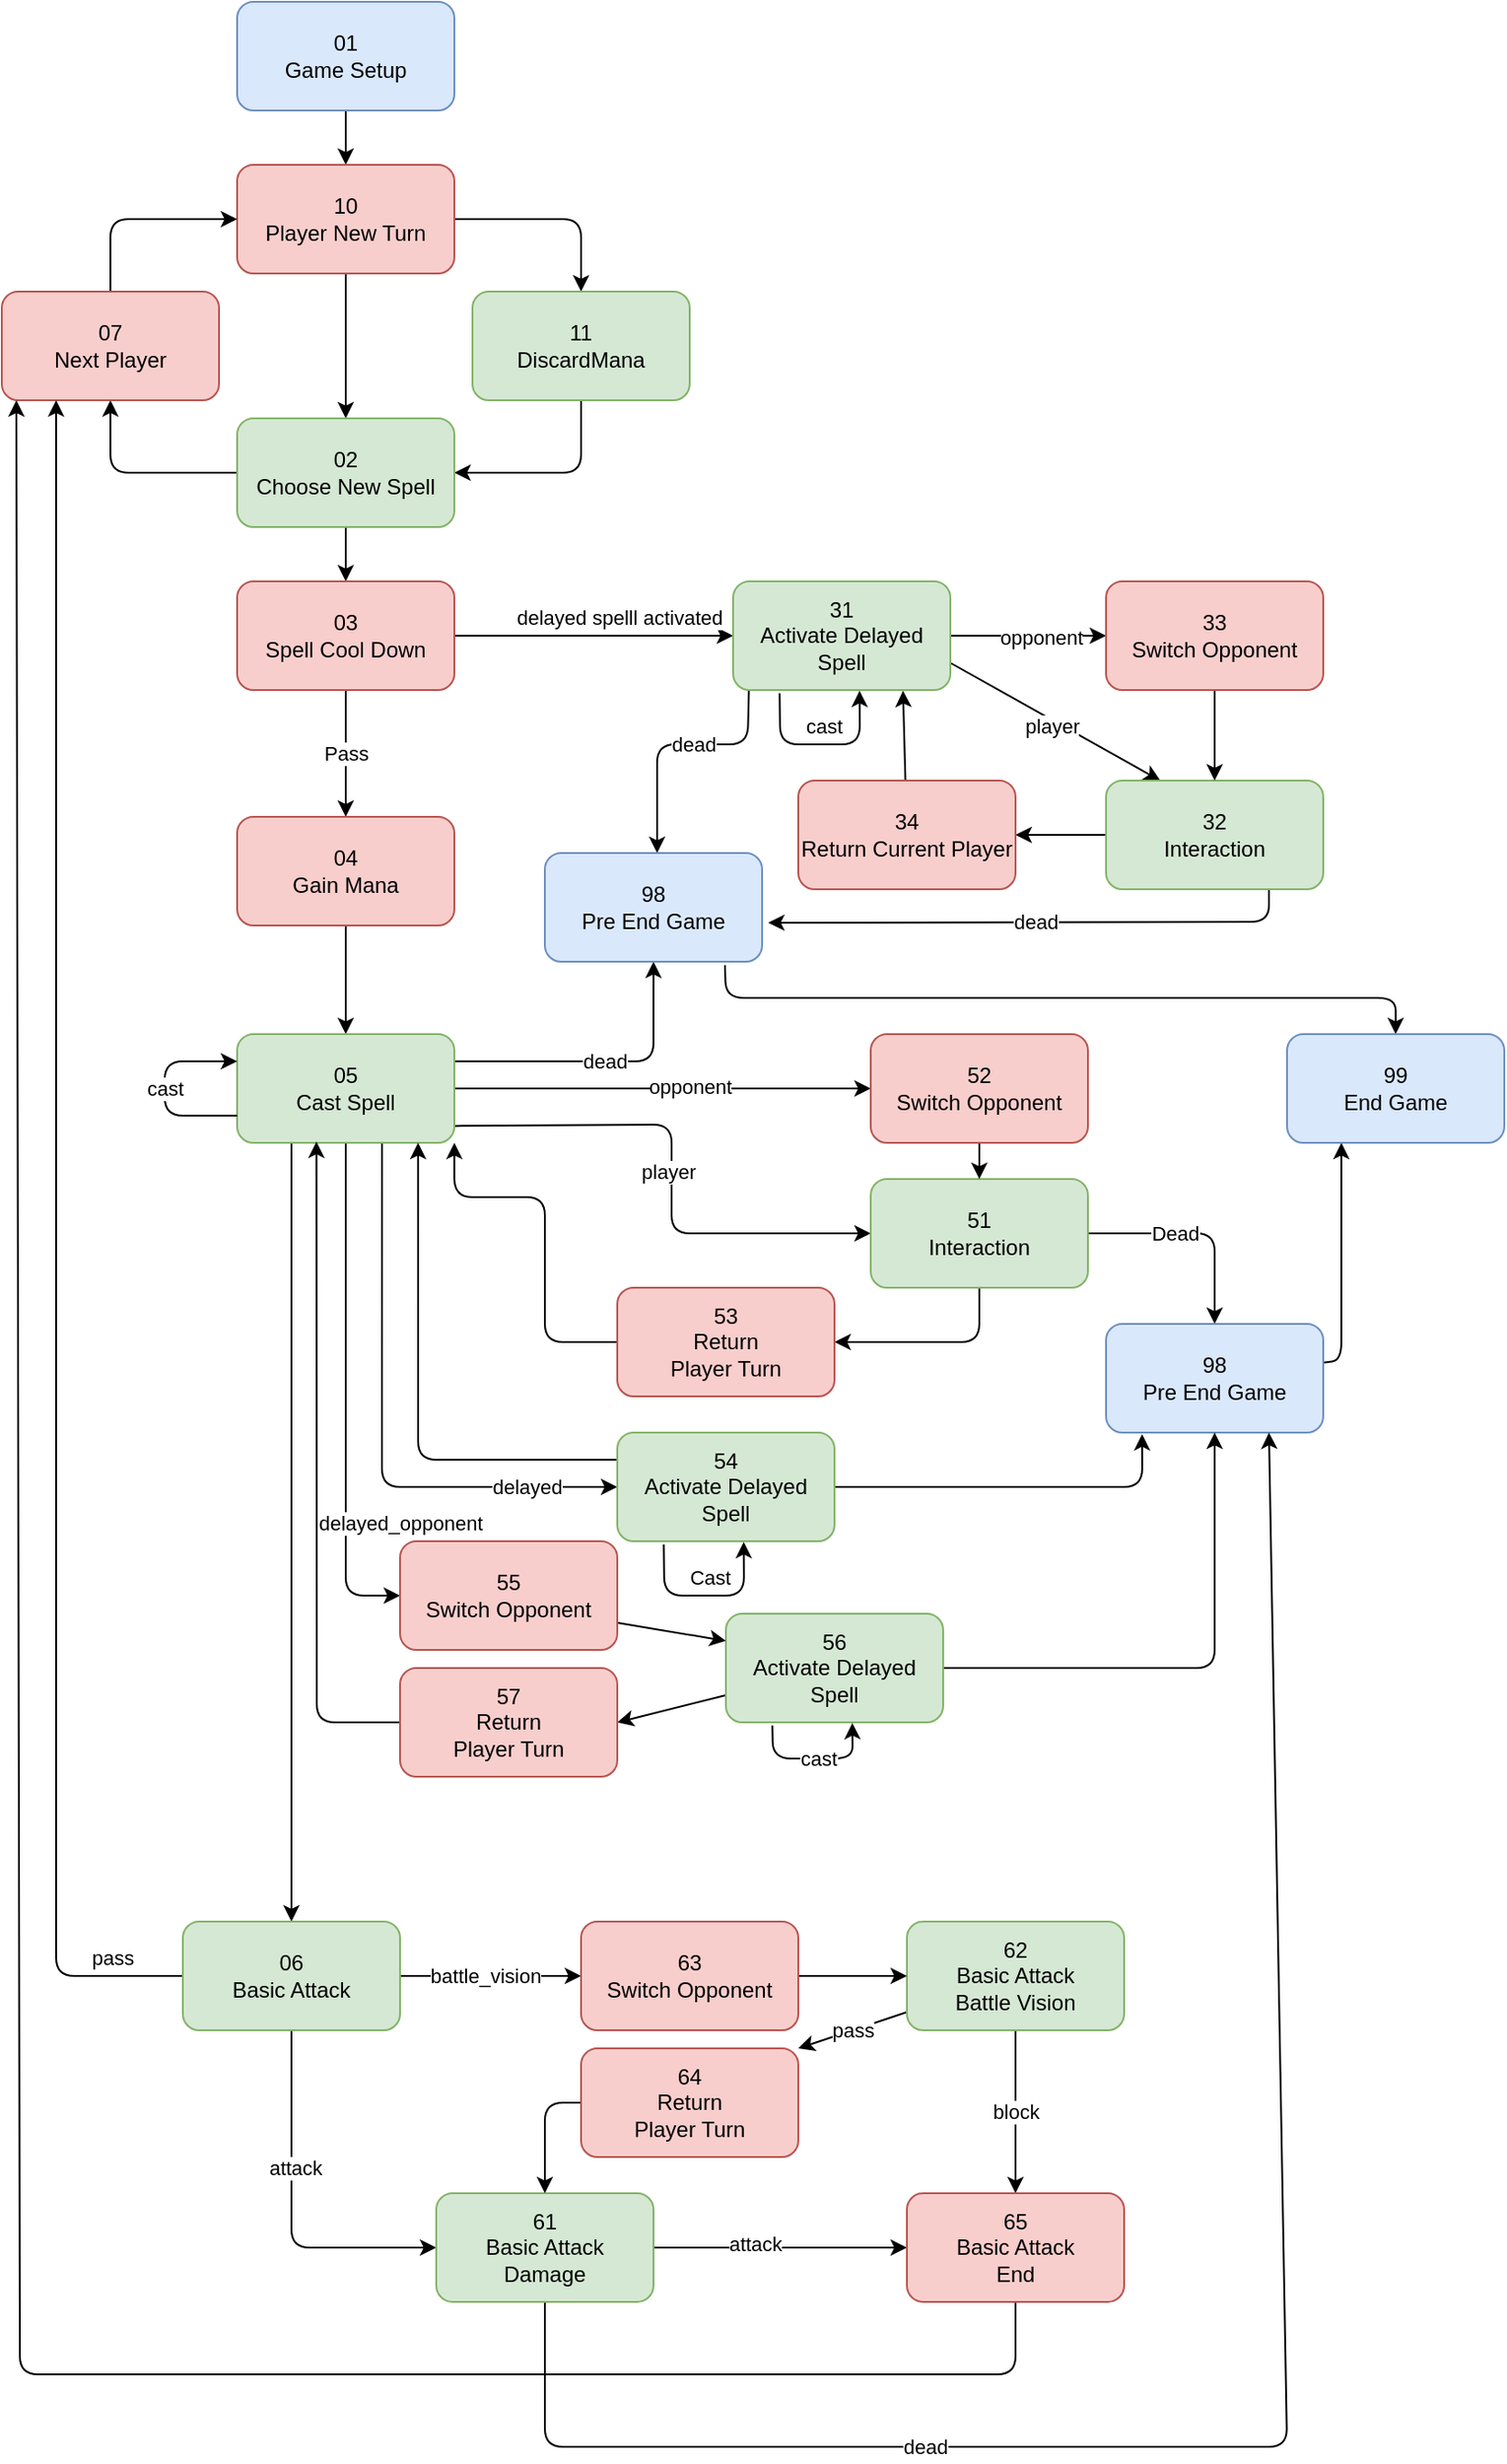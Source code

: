 <mxfile>
    <diagram id="Jz13gS_Q70k1M3QYqbhz" name="Page-1">
        <mxGraphModel dx="1551" dy="1027" grid="1" gridSize="10" guides="1" tooltips="1" connect="1" arrows="1" fold="1" page="1" pageScale="1" pageWidth="850" pageHeight="1400" math="0" shadow="0">
            <root>
                <mxCell id="0"/>
                <mxCell id="1" parent="0"/>
                <mxCell id="4" value="" style="edgeStyle=none;html=1;" edge="1" parent="1" source="2" target="3">
                    <mxGeometry relative="1" as="geometry"/>
                </mxCell>
                <mxCell id="2" value="01&lt;br&gt;Game Setup" style="rounded=1;whiteSpace=wrap;html=1;fillColor=#dae8fc;strokeColor=#6c8ebf;" vertex="1" parent="1">
                    <mxGeometry x="140" y="10" width="120" height="60" as="geometry"/>
                </mxCell>
                <mxCell id="6" style="edgeStyle=none;html=1;entryX=0.5;entryY=0;entryDx=0;entryDy=0;" edge="1" parent="1" source="3" target="5">
                    <mxGeometry relative="1" as="geometry">
                        <Array as="points">
                            <mxPoint x="330" y="130"/>
                        </Array>
                    </mxGeometry>
                </mxCell>
                <mxCell id="8" value="" style="edgeStyle=none;html=1;" edge="1" parent="1" source="3" target="7">
                    <mxGeometry relative="1" as="geometry"/>
                </mxCell>
                <mxCell id="3" value="10&lt;br&gt;Player New Turn" style="whiteSpace=wrap;html=1;fillColor=#f8cecc;strokeColor=#b85450;rounded=1;" vertex="1" parent="1">
                    <mxGeometry x="140" y="100" width="120" height="60" as="geometry"/>
                </mxCell>
                <mxCell id="9" style="edgeStyle=none;html=1;entryX=1;entryY=0.5;entryDx=0;entryDy=0;" edge="1" parent="1" source="5" target="7">
                    <mxGeometry relative="1" as="geometry">
                        <Array as="points">
                            <mxPoint x="330" y="270"/>
                        </Array>
                    </mxGeometry>
                </mxCell>
                <mxCell id="5" value="11&lt;br&gt;DiscardMana" style="whiteSpace=wrap;html=1;fillColor=#d5e8d4;strokeColor=#82b366;rounded=1;" vertex="1" parent="1">
                    <mxGeometry x="270" y="170" width="120" height="60" as="geometry"/>
                </mxCell>
                <mxCell id="11" style="edgeStyle=none;html=1;entryX=0.5;entryY=1;entryDx=0;entryDy=0;" edge="1" parent="1" source="7" target="10">
                    <mxGeometry relative="1" as="geometry">
                        <Array as="points">
                            <mxPoint x="70" y="270"/>
                        </Array>
                    </mxGeometry>
                </mxCell>
                <mxCell id="14" value="" style="edgeStyle=none;html=1;" edge="1" parent="1" source="7" target="13">
                    <mxGeometry relative="1" as="geometry"/>
                </mxCell>
                <mxCell id="7" value="02&lt;br&gt;Choose New Spell" style="whiteSpace=wrap;html=1;fillColor=#d5e8d4;strokeColor=#82b366;rounded=1;" vertex="1" parent="1">
                    <mxGeometry x="140" y="240" width="120" height="60" as="geometry"/>
                </mxCell>
                <mxCell id="12" style="edgeStyle=none;html=1;entryX=0;entryY=0.5;entryDx=0;entryDy=0;" edge="1" parent="1" source="10" target="3">
                    <mxGeometry relative="1" as="geometry">
                        <Array as="points">
                            <mxPoint x="70" y="130"/>
                        </Array>
                    </mxGeometry>
                </mxCell>
                <mxCell id="10" value="07&lt;br&gt;Next Player&lt;br&gt;" style="whiteSpace=wrap;html=1;fillColor=#f8cecc;strokeColor=#b85450;rounded=1;" vertex="1" parent="1">
                    <mxGeometry x="10" y="170" width="120" height="60" as="geometry"/>
                </mxCell>
                <mxCell id="16" value="Pass" style="edgeStyle=none;html=1;entryX=0.5;entryY=0;entryDx=0;entryDy=0;" edge="1" parent="1" source="13" target="15">
                    <mxGeometry relative="1" as="geometry"/>
                </mxCell>
                <mxCell id="22" value="" style="edgeStyle=none;html=1;" edge="1" parent="1" source="13" target="21">
                    <mxGeometry relative="1" as="geometry"/>
                </mxCell>
                <mxCell id="25" value="delayed spelll activated" style="edgeLabel;html=1;align=center;verticalAlign=middle;resizable=0;points=[];" vertex="1" connectable="0" parent="22">
                    <mxGeometry x="0.179" y="2" relative="1" as="geometry">
                        <mxPoint y="-8" as="offset"/>
                    </mxGeometry>
                </mxCell>
                <mxCell id="13" value="03&lt;br&gt;Spell Cool Down" style="whiteSpace=wrap;html=1;fillColor=#f8cecc;strokeColor=#b85450;rounded=1;" vertex="1" parent="1">
                    <mxGeometry x="140" y="330" width="120" height="60" as="geometry"/>
                </mxCell>
                <mxCell id="45" style="edgeStyle=none;html=1;entryX=0.5;entryY=0;entryDx=0;entryDy=0;" edge="1" parent="1" source="15" target="44">
                    <mxGeometry relative="1" as="geometry"/>
                </mxCell>
                <mxCell id="15" value="04&lt;br&gt;Gain Mana" style="whiteSpace=wrap;html=1;fillColor=#f8cecc;strokeColor=#b85450;rounded=1;" vertex="1" parent="1">
                    <mxGeometry x="140" y="460" width="120" height="60" as="geometry"/>
                </mxCell>
                <mxCell id="31" value="player" style="edgeStyle=none;html=1;entryX=0.25;entryY=0;entryDx=0;entryDy=0;exitX=1;exitY=0.75;exitDx=0;exitDy=0;" edge="1" parent="1" source="21" target="30">
                    <mxGeometry x="-0.008" y="-3" relative="1" as="geometry">
                        <Array as="points"/>
                        <mxPoint as="offset"/>
                    </mxGeometry>
                </mxCell>
                <mxCell id="33" style="edgeStyle=none;html=1;entryX=0;entryY=0.5;entryDx=0;entryDy=0;" edge="1" parent="1" source="21" target="32">
                    <mxGeometry relative="1" as="geometry">
                        <Array as="points">
                            <mxPoint x="570" y="360"/>
                        </Array>
                    </mxGeometry>
                </mxCell>
                <mxCell id="34" value="opponent" style="edgeLabel;html=1;align=center;verticalAlign=middle;resizable=0;points=[];" vertex="1" connectable="0" parent="33">
                    <mxGeometry x="0.151" y="-1" relative="1" as="geometry">
                        <mxPoint as="offset"/>
                    </mxGeometry>
                </mxCell>
                <mxCell id="90" value="dead" style="edgeStyle=none;html=1;entryX=0.5;entryY=0;entryDx=0;entryDy=0;exitX=0.056;exitY=0.99;exitDx=0;exitDy=0;exitPerimeter=0;" edge="1" parent="1">
                    <mxGeometry x="-0.138" relative="1" as="geometry">
                        <mxPoint x="422.72" y="389.4" as="sourcePoint"/>
                        <mxPoint x="372" y="480" as="targetPoint"/>
                        <Array as="points">
                            <mxPoint x="422" y="420"/>
                            <mxPoint x="372" y="420"/>
                        </Array>
                        <mxPoint as="offset"/>
                    </mxGeometry>
                </mxCell>
                <mxCell id="21" value="31&lt;br&gt;Activate Delayed Spell" style="whiteSpace=wrap;html=1;fillColor=#d5e8d4;strokeColor=#82b366;rounded=1;" vertex="1" parent="1">
                    <mxGeometry x="414" y="330" width="120" height="60" as="geometry"/>
                </mxCell>
                <mxCell id="28" value="" style="endArrow=classic;html=1;exitX=0.214;exitY=1.03;exitDx=0;exitDy=0;exitPerimeter=0;entryX=0.582;entryY=1.006;entryDx=0;entryDy=0;entryPerimeter=0;" edge="1" parent="1" source="21" target="21">
                    <mxGeometry width="50" height="50" relative="1" as="geometry">
                        <mxPoint x="420" y="410" as="sourcePoint"/>
                        <mxPoint x="510" y="390" as="targetPoint"/>
                        <Array as="points">
                            <mxPoint x="440" y="420"/>
                            <mxPoint x="484" y="420"/>
                        </Array>
                    </mxGeometry>
                </mxCell>
                <mxCell id="29" value="cast" style="edgeLabel;html=1;align=center;verticalAlign=middle;resizable=0;points=[];" vertex="1" connectable="0" parent="28">
                    <mxGeometry x="-0.149" y="-1" relative="1" as="geometry">
                        <mxPoint x="8" y="-11" as="offset"/>
                    </mxGeometry>
                </mxCell>
                <mxCell id="88" style="edgeStyle=none;html=1;entryX=1;entryY=0.5;entryDx=0;entryDy=0;" edge="1" parent="1" source="30" target="41">
                    <mxGeometry relative="1" as="geometry"/>
                </mxCell>
                <mxCell id="92" value="dead" style="edgeStyle=none;html=1;entryX=1.028;entryY=0.641;entryDx=0;entryDy=0;exitX=0.75;exitY=1;exitDx=0;exitDy=0;entryPerimeter=0;" edge="1" parent="1" source="30" target="64">
                    <mxGeometry relative="1" as="geometry">
                        <Array as="points">
                            <mxPoint x="710" y="518"/>
                        </Array>
                    </mxGeometry>
                </mxCell>
                <mxCell id="30" value="32&lt;br&gt;Interaction" style="whiteSpace=wrap;html=1;fillColor=#d5e8d4;strokeColor=#82b366;rounded=1;" vertex="1" parent="1">
                    <mxGeometry x="620" y="440" width="120" height="60" as="geometry"/>
                </mxCell>
                <mxCell id="35" style="edgeStyle=none;html=1;entryX=0.5;entryY=0;entryDx=0;entryDy=0;exitX=0.5;exitY=1;exitDx=0;exitDy=0;" edge="1" parent="1" source="32" target="30">
                    <mxGeometry relative="1" as="geometry"/>
                </mxCell>
                <mxCell id="32" value="33&lt;br&gt;Switch Opponent" style="whiteSpace=wrap;html=1;fillColor=#f8cecc;strokeColor=#b85450;rounded=1;" vertex="1" parent="1">
                    <mxGeometry x="620" y="330" width="120" height="60" as="geometry"/>
                </mxCell>
                <mxCell id="43" style="edgeStyle=none;html=1;entryX=0.782;entryY=1.007;entryDx=0;entryDy=0;entryPerimeter=0;" edge="1" parent="1" source="41" target="21">
                    <mxGeometry relative="1" as="geometry"/>
                </mxCell>
                <mxCell id="41" value="34&lt;br&gt;Return Current Player" style="whiteSpace=wrap;html=1;fillColor=#f8cecc;strokeColor=#b85450;rounded=1;" vertex="1" parent="1">
                    <mxGeometry x="450" y="440" width="120" height="60" as="geometry"/>
                </mxCell>
                <mxCell id="52" style="edgeStyle=none;html=1;entryX=0;entryY=0.5;entryDx=0;entryDy=0;" edge="1" parent="1" source="44" target="50">
                    <mxGeometry relative="1" as="geometry"/>
                </mxCell>
                <mxCell id="56" value="opponent" style="edgeLabel;html=1;align=center;verticalAlign=middle;resizable=0;points=[];" vertex="1" connectable="0" parent="52">
                    <mxGeometry x="0.127" y="1" relative="1" as="geometry">
                        <mxPoint as="offset"/>
                    </mxGeometry>
                </mxCell>
                <mxCell id="55" style="edgeStyle=none;html=1;entryX=0;entryY=0.5;entryDx=0;entryDy=0;exitX=1.001;exitY=0.845;exitDx=0;exitDy=0;exitPerimeter=0;" edge="1" parent="1" source="44" target="49">
                    <mxGeometry relative="1" as="geometry">
                        <Array as="points">
                            <mxPoint x="380" y="630"/>
                            <mxPoint x="380" y="690"/>
                        </Array>
                    </mxGeometry>
                </mxCell>
                <mxCell id="57" value="player" style="edgeLabel;html=1;align=center;verticalAlign=middle;resizable=0;points=[];" vertex="1" connectable="0" parent="55">
                    <mxGeometry x="0.133" y="-2" relative="1" as="geometry">
                        <mxPoint y="-18" as="offset"/>
                    </mxGeometry>
                </mxCell>
                <mxCell id="59" style="edgeStyle=none;html=1;entryX=0.5;entryY=0;entryDx=0;entryDy=0;exitX=0.25;exitY=1;exitDx=0;exitDy=0;" edge="1" parent="1" source="44" target="58">
                    <mxGeometry relative="1" as="geometry">
                        <Array as="points">
                            <mxPoint x="170" y="720"/>
                        </Array>
                    </mxGeometry>
                </mxCell>
                <mxCell id="65" value="dead" style="edgeStyle=none;html=1;exitX=1;exitY=0.25;exitDx=0;exitDy=0;entryX=0.5;entryY=1;entryDx=0;entryDy=0;" edge="1" parent="1" source="44" target="64">
                    <mxGeometry relative="1" as="geometry">
                        <Array as="points">
                            <mxPoint x="370" y="595"/>
                        </Array>
                    </mxGeometry>
                </mxCell>
                <mxCell id="68" value="delayed" style="edgeStyle=none;html=1;exitX=0.667;exitY=1;exitDx=0;exitDy=0;exitPerimeter=0;entryX=0;entryY=0.5;entryDx=0;entryDy=0;" edge="1" parent="1" source="44" target="76">
                    <mxGeometry x="0.688" relative="1" as="geometry">
                        <mxPoint x="360" y="860" as="targetPoint"/>
                        <Array as="points">
                            <mxPoint x="220" y="770"/>
                            <mxPoint x="220" y="830"/>
                            <mxPoint x="320" y="830"/>
                        </Array>
                        <mxPoint as="offset"/>
                    </mxGeometry>
                </mxCell>
                <mxCell id="101" style="edgeStyle=none;html=1;entryX=0;entryY=0.5;entryDx=0;entryDy=0;" edge="1" parent="1" source="44" target="99">
                    <mxGeometry relative="1" as="geometry">
                        <Array as="points">
                            <mxPoint x="200" y="890"/>
                        </Array>
                    </mxGeometry>
                </mxCell>
                <mxCell id="106" value="delayed_opponent" style="edgeLabel;html=1;align=center;verticalAlign=middle;resizable=0;points=[];" vertex="1" connectable="0" parent="101">
                    <mxGeometry x="0.498" y="-2" relative="1" as="geometry">
                        <mxPoint x="32" as="offset"/>
                    </mxGeometry>
                </mxCell>
                <mxCell id="44" value="05&lt;br&gt;Cast Spell" style="whiteSpace=wrap;html=1;fillColor=#d5e8d4;strokeColor=#82b366;rounded=1;" vertex="1" parent="1">
                    <mxGeometry x="140" y="580" width="120" height="60" as="geometry"/>
                </mxCell>
                <mxCell id="47" value="cast" style="endArrow=classic;html=1;exitX=0;exitY=0.75;exitDx=0;exitDy=0;entryX=0;entryY=0.25;entryDx=0;entryDy=0;" edge="1" parent="1" source="44" target="44">
                    <mxGeometry width="50" height="50" relative="1" as="geometry">
                        <mxPoint x="60" y="630" as="sourcePoint"/>
                        <mxPoint x="110" y="580" as="targetPoint"/>
                        <Array as="points">
                            <mxPoint x="100" y="625"/>
                            <mxPoint x="100" y="595"/>
                        </Array>
                    </mxGeometry>
                </mxCell>
                <mxCell id="54" style="edgeStyle=none;html=1;entryX=1;entryY=0.5;entryDx=0;entryDy=0;" edge="1" parent="1" source="49" target="51">
                    <mxGeometry relative="1" as="geometry">
                        <Array as="points">
                            <mxPoint x="550" y="750"/>
                        </Array>
                    </mxGeometry>
                </mxCell>
                <mxCell id="62" style="edgeStyle=none;html=1;entryX=0.5;entryY=0;entryDx=0;entryDy=0;" edge="1" parent="1" source="49" target="61">
                    <mxGeometry relative="1" as="geometry">
                        <Array as="points">
                            <mxPoint x="680" y="690"/>
                        </Array>
                    </mxGeometry>
                </mxCell>
                <mxCell id="63" value="Dead" style="edgeLabel;html=1;align=center;verticalAlign=middle;resizable=0;points=[];" vertex="1" connectable="0" parent="62">
                    <mxGeometry x="-0.397" y="3" relative="1" as="geometry">
                        <mxPoint x="12" y="3" as="offset"/>
                    </mxGeometry>
                </mxCell>
                <mxCell id="49" value="51&lt;br&gt;Interaction" style="whiteSpace=wrap;html=1;fillColor=#d5e8d4;strokeColor=#82b366;rounded=1;" vertex="1" parent="1">
                    <mxGeometry x="490" y="660" width="120" height="60" as="geometry"/>
                </mxCell>
                <mxCell id="53" style="edgeStyle=none;html=1;entryX=0.5;entryY=0;entryDx=0;entryDy=0;" edge="1" parent="1" source="50" target="49">
                    <mxGeometry relative="1" as="geometry"/>
                </mxCell>
                <mxCell id="50" value="52&lt;br&gt;Switch Opponent" style="whiteSpace=wrap;html=1;fillColor=#f8cecc;strokeColor=#b85450;rounded=1;" vertex="1" parent="1">
                    <mxGeometry x="490" y="580" width="120" height="60" as="geometry"/>
                </mxCell>
                <mxCell id="60" style="edgeStyle=none;html=1;entryX=1;entryY=1;entryDx=0;entryDy=0;" edge="1" parent="1" source="51" target="44">
                    <mxGeometry relative="1" as="geometry">
                        <Array as="points">
                            <mxPoint x="310" y="750"/>
                            <mxPoint x="310" y="670"/>
                            <mxPoint x="260" y="670"/>
                        </Array>
                    </mxGeometry>
                </mxCell>
                <mxCell id="51" value="53&lt;br&gt;Return &lt;br&gt;Player Turn" style="whiteSpace=wrap;html=1;fillColor=#f8cecc;strokeColor=#b85450;rounded=1;" vertex="1" parent="1">
                    <mxGeometry x="350" y="720" width="120" height="60" as="geometry"/>
                </mxCell>
                <mxCell id="107" style="edgeStyle=none;html=1;entryX=0.25;entryY=1;entryDx=0;entryDy=0;" edge="1" parent="1" source="58" target="10">
                    <mxGeometry relative="1" as="geometry">
                        <Array as="points">
                            <mxPoint x="70" y="1100"/>
                            <mxPoint x="40" y="1100"/>
                        </Array>
                    </mxGeometry>
                </mxCell>
                <mxCell id="108" value="pass" style="edgeLabel;html=1;align=center;verticalAlign=middle;resizable=0;points=[];" vertex="1" connectable="0" parent="107">
                    <mxGeometry x="-0.901" y="1" relative="1" as="geometry">
                        <mxPoint x="7" y="-11" as="offset"/>
                    </mxGeometry>
                </mxCell>
                <mxCell id="113" value="" style="edgeStyle=none;html=1;" edge="1" parent="1" source="58" target="112">
                    <mxGeometry relative="1" as="geometry">
                        <Array as="points">
                            <mxPoint x="170" y="1250"/>
                        </Array>
                    </mxGeometry>
                </mxCell>
                <mxCell id="117" value="attack" style="edgeLabel;html=1;align=center;verticalAlign=middle;resizable=0;points=[];" vertex="1" connectable="0" parent="113">
                    <mxGeometry x="-0.242" y="2" relative="1" as="geometry">
                        <mxPoint as="offset"/>
                    </mxGeometry>
                </mxCell>
                <mxCell id="115" value="" style="edgeStyle=none;html=1;entryX=0;entryY=0.5;entryDx=0;entryDy=0;" edge="1" parent="1" source="58" target="118">
                    <mxGeometry relative="1" as="geometry">
                        <mxPoint x="320" y="1090" as="targetPoint"/>
                    </mxGeometry>
                </mxCell>
                <mxCell id="116" value="battle_vision" style="edgeLabel;html=1;align=center;verticalAlign=middle;resizable=0;points=[];" vertex="1" connectable="0" parent="115">
                    <mxGeometry x="-0.367" y="-1" relative="1" as="geometry">
                        <mxPoint x="15" y="-1" as="offset"/>
                    </mxGeometry>
                </mxCell>
                <mxCell id="58" value="06 &lt;br&gt;Basic Attack" style="whiteSpace=wrap;html=1;fillColor=#d5e8d4;strokeColor=#82b366;rounded=1;" vertex="1" parent="1">
                    <mxGeometry x="110" y="1070" width="120" height="60" as="geometry"/>
                </mxCell>
                <mxCell id="111" style="edgeStyle=none;html=1;entryX=0.25;entryY=1;entryDx=0;entryDy=0;" edge="1" parent="1" source="61" target="109">
                    <mxGeometry relative="1" as="geometry">
                        <Array as="points">
                            <mxPoint x="750" y="760"/>
                        </Array>
                    </mxGeometry>
                </mxCell>
                <mxCell id="61" value="98&lt;br&gt;Pre End Game" style="whiteSpace=wrap;html=1;fillColor=#dae8fc;strokeColor=#6c8ebf;rounded=1;" vertex="1" parent="1">
                    <mxGeometry x="620" y="740" width="120" height="60" as="geometry"/>
                </mxCell>
                <mxCell id="110" style="edgeStyle=none;html=1;entryX=0.5;entryY=0;entryDx=0;entryDy=0;exitX=0.829;exitY=1.032;exitDx=0;exitDy=0;exitPerimeter=0;" edge="1" parent="1" source="64" target="109">
                    <mxGeometry relative="1" as="geometry">
                        <mxPoint x="411" y="550" as="sourcePoint"/>
                        <Array as="points">
                            <mxPoint x="410" y="560"/>
                            <mxPoint x="780" y="560"/>
                        </Array>
                    </mxGeometry>
                </mxCell>
                <mxCell id="64" value="98&lt;br&gt;Pre End Game" style="whiteSpace=wrap;html=1;fillColor=#dae8fc;strokeColor=#6c8ebf;rounded=1;" vertex="1" parent="1">
                    <mxGeometry x="310" y="480" width="120" height="60" as="geometry"/>
                </mxCell>
                <mxCell id="87" style="edgeStyle=none;html=1;entryX=0.166;entryY=1.014;entryDx=0;entryDy=0;entryPerimeter=0;" edge="1" parent="1" source="76" target="61">
                    <mxGeometry relative="1" as="geometry">
                        <Array as="points">
                            <mxPoint x="640" y="830"/>
                        </Array>
                    </mxGeometry>
                </mxCell>
                <mxCell id="89" style="edgeStyle=none;html=1;exitX=0;exitY=0.25;exitDx=0;exitDy=0;entryX=0.833;entryY=1;entryDx=0;entryDy=0;entryPerimeter=0;" edge="1" parent="1" source="76" target="44">
                    <mxGeometry relative="1" as="geometry">
                        <Array as="points">
                            <mxPoint x="240" y="815"/>
                            <mxPoint x="240" y="740"/>
                        </Array>
                    </mxGeometry>
                </mxCell>
                <mxCell id="76" value="54&lt;br&gt;Activate Delayed Spell" style="whiteSpace=wrap;html=1;fillColor=#d5e8d4;strokeColor=#82b366;rounded=1;" vertex="1" parent="1">
                    <mxGeometry x="350" y="800" width="120" height="60" as="geometry"/>
                </mxCell>
                <mxCell id="77" value="" style="endArrow=classic;html=1;exitX=0.214;exitY=1.03;exitDx=0;exitDy=0;exitPerimeter=0;entryX=0.582;entryY=1.006;entryDx=0;entryDy=0;entryPerimeter=0;" edge="1" parent="1" source="76" target="76">
                    <mxGeometry width="50" height="50" relative="1" as="geometry">
                        <mxPoint x="368" y="910" as="sourcePoint"/>
                        <mxPoint x="458" y="890" as="targetPoint"/>
                        <Array as="points">
                            <mxPoint x="376" y="890"/>
                            <mxPoint x="420" y="890"/>
                        </Array>
                    </mxGeometry>
                </mxCell>
                <mxCell id="78" value="Cast" style="edgeLabel;html=1;align=center;verticalAlign=middle;resizable=0;points=[];" vertex="1" connectable="0" parent="77">
                    <mxGeometry x="-0.149" y="-1" relative="1" as="geometry">
                        <mxPoint x="9" y="-11" as="offset"/>
                    </mxGeometry>
                </mxCell>
                <mxCell id="102" style="edgeStyle=none;html=1;entryX=0.5;entryY=1;entryDx=0;entryDy=0;" edge="1" parent="1" source="96" target="61">
                    <mxGeometry relative="1" as="geometry">
                        <Array as="points">
                            <mxPoint x="680" y="930"/>
                        </Array>
                    </mxGeometry>
                </mxCell>
                <mxCell id="104" style="edgeStyle=none;html=1;exitX=0;exitY=0.75;exitDx=0;exitDy=0;entryX=1;entryY=0.5;entryDx=0;entryDy=0;" edge="1" parent="1" source="96" target="103">
                    <mxGeometry relative="1" as="geometry">
                        <Array as="points"/>
                    </mxGeometry>
                </mxCell>
                <mxCell id="96" value="56&lt;br&gt;Activate Delayed Spell" style="whiteSpace=wrap;html=1;fillColor=#d5e8d4;strokeColor=#82b366;rounded=1;" vertex="1" parent="1">
                    <mxGeometry x="410" y="900" width="120" height="60" as="geometry"/>
                </mxCell>
                <mxCell id="97" value="" style="endArrow=classic;html=1;exitX=0.214;exitY=1.03;exitDx=0;exitDy=0;exitPerimeter=0;entryX=0.582;entryY=1.006;entryDx=0;entryDy=0;entryPerimeter=0;" edge="1" parent="1" source="96" target="96">
                    <mxGeometry width="50" height="50" relative="1" as="geometry">
                        <mxPoint x="508" y="1000" as="sourcePoint"/>
                        <mxPoint x="598" y="980" as="targetPoint"/>
                        <Array as="points">
                            <mxPoint x="436" y="980"/>
                            <mxPoint x="480" y="980"/>
                        </Array>
                    </mxGeometry>
                </mxCell>
                <mxCell id="98" value="cast" style="edgeLabel;html=1;align=center;verticalAlign=middle;resizable=0;points=[];" vertex="1" connectable="0" parent="97">
                    <mxGeometry x="-0.149" y="-1" relative="1" as="geometry">
                        <mxPoint x="8" y="-1" as="offset"/>
                    </mxGeometry>
                </mxCell>
                <mxCell id="100" style="edgeStyle=none;html=1;entryX=0;entryY=0.25;entryDx=0;entryDy=0;exitX=1;exitY=0.75;exitDx=0;exitDy=0;" edge="1" parent="1" source="99" target="96">
                    <mxGeometry relative="1" as="geometry"/>
                </mxCell>
                <mxCell id="99" value="55&lt;br&gt;Switch Opponent" style="whiteSpace=wrap;html=1;fillColor=#f8cecc;strokeColor=#b85450;rounded=1;" vertex="1" parent="1">
                    <mxGeometry x="230" y="860" width="120" height="60" as="geometry"/>
                </mxCell>
                <mxCell id="105" style="edgeStyle=none;html=1;entryX=0.365;entryY=0.989;entryDx=0;entryDy=0;entryPerimeter=0;" edge="1" parent="1" source="103" target="44">
                    <mxGeometry relative="1" as="geometry">
                        <Array as="points">
                            <mxPoint x="184" y="960"/>
                        </Array>
                    </mxGeometry>
                </mxCell>
                <mxCell id="103" value="57&lt;br&gt;Return &lt;br&gt;Player Turn" style="whiteSpace=wrap;html=1;fillColor=#f8cecc;strokeColor=#b85450;rounded=1;" vertex="1" parent="1">
                    <mxGeometry x="230" y="930" width="120" height="60" as="geometry"/>
                </mxCell>
                <mxCell id="109" value="99&lt;br&gt;End Game" style="whiteSpace=wrap;html=1;fillColor=#dae8fc;strokeColor=#6c8ebf;rounded=1;" vertex="1" parent="1">
                    <mxGeometry x="720" y="580" width="120" height="60" as="geometry"/>
                </mxCell>
                <mxCell id="121" style="edgeStyle=none;html=1;entryX=0;entryY=0.5;entryDx=0;entryDy=0;" edge="1" parent="1" source="112" target="120">
                    <mxGeometry relative="1" as="geometry"/>
                </mxCell>
                <mxCell id="126" value="attack" style="edgeLabel;html=1;align=center;verticalAlign=middle;resizable=0;points=[];" vertex="1" connectable="0" parent="121">
                    <mxGeometry x="-0.205" y="2" relative="1" as="geometry">
                        <mxPoint as="offset"/>
                    </mxGeometry>
                </mxCell>
                <mxCell id="128" value="dead" style="edgeStyle=none;html=1;entryX=0.75;entryY=1;entryDx=0;entryDy=0;" edge="1" parent="1" source="112" target="61">
                    <mxGeometry x="-0.448" relative="1" as="geometry">
                        <mxPoint x="790" y="1250" as="targetPoint"/>
                        <Array as="points">
                            <mxPoint x="310" y="1360"/>
                            <mxPoint x="720" y="1360"/>
                        </Array>
                        <mxPoint as="offset"/>
                    </mxGeometry>
                </mxCell>
                <mxCell id="112" value="61&lt;br&gt;Basic Attack &lt;br&gt;Damage" style="whiteSpace=wrap;html=1;fillColor=#d5e8d4;strokeColor=#82b366;rounded=1;" vertex="1" parent="1">
                    <mxGeometry x="250" y="1220" width="120" height="60" as="geometry"/>
                </mxCell>
                <mxCell id="122" value="block" style="edgeStyle=none;html=1;entryX=0.5;entryY=0;entryDx=0;entryDy=0;" edge="1" parent="1" source="114" target="120">
                    <mxGeometry relative="1" as="geometry"/>
                </mxCell>
                <mxCell id="124" value="pass" style="edgeStyle=none;html=1;entryX=1;entryY=0;entryDx=0;entryDy=0;" edge="1" parent="1" source="114" target="123">
                    <mxGeometry relative="1" as="geometry"/>
                </mxCell>
                <mxCell id="114" value="62&lt;br&gt;Basic Attack&lt;br&gt;Battle Vision" style="whiteSpace=wrap;html=1;fillColor=#d5e8d4;strokeColor=#82b366;rounded=1;" vertex="1" parent="1">
                    <mxGeometry x="510" y="1070" width="120" height="60" as="geometry"/>
                </mxCell>
                <mxCell id="119" style="edgeStyle=none;html=1;entryX=0;entryY=0.5;entryDx=0;entryDy=0;" edge="1" parent="1" source="118" target="114">
                    <mxGeometry relative="1" as="geometry"/>
                </mxCell>
                <mxCell id="118" value="63&lt;br&gt;Switch Opponent" style="whiteSpace=wrap;html=1;fillColor=#f8cecc;strokeColor=#b85450;rounded=1;" vertex="1" parent="1">
                    <mxGeometry x="330" y="1070" width="120" height="60" as="geometry"/>
                </mxCell>
                <mxCell id="127" style="edgeStyle=none;html=1;entryX=0.067;entryY=1;entryDx=0;entryDy=0;entryPerimeter=0;" edge="1" parent="1" source="120" target="10">
                    <mxGeometry relative="1" as="geometry">
                        <mxPoint x="50" y="640" as="targetPoint"/>
                        <Array as="points">
                            <mxPoint x="570" y="1320"/>
                            <mxPoint x="20" y="1320"/>
                        </Array>
                    </mxGeometry>
                </mxCell>
                <mxCell id="120" value="65&lt;br&gt;Basic Attack &lt;br&gt;End" style="whiteSpace=wrap;html=1;fillColor=#f8cecc;strokeColor=#b85450;rounded=1;" vertex="1" parent="1">
                    <mxGeometry x="510" y="1220" width="120" height="60" as="geometry"/>
                </mxCell>
                <mxCell id="125" style="edgeStyle=none;html=1;entryX=0.5;entryY=0;entryDx=0;entryDy=0;" edge="1" parent="1" source="123" target="112">
                    <mxGeometry relative="1" as="geometry">
                        <Array as="points">
                            <mxPoint x="310" y="1170"/>
                        </Array>
                    </mxGeometry>
                </mxCell>
                <mxCell id="123" value="64&lt;br&gt;Return &lt;br&gt;Player Turn" style="whiteSpace=wrap;html=1;fillColor=#f8cecc;strokeColor=#b85450;rounded=1;" vertex="1" parent="1">
                    <mxGeometry x="330" y="1140" width="120" height="60" as="geometry"/>
                </mxCell>
            </root>
        </mxGraphModel>
    </diagram>
</mxfile>